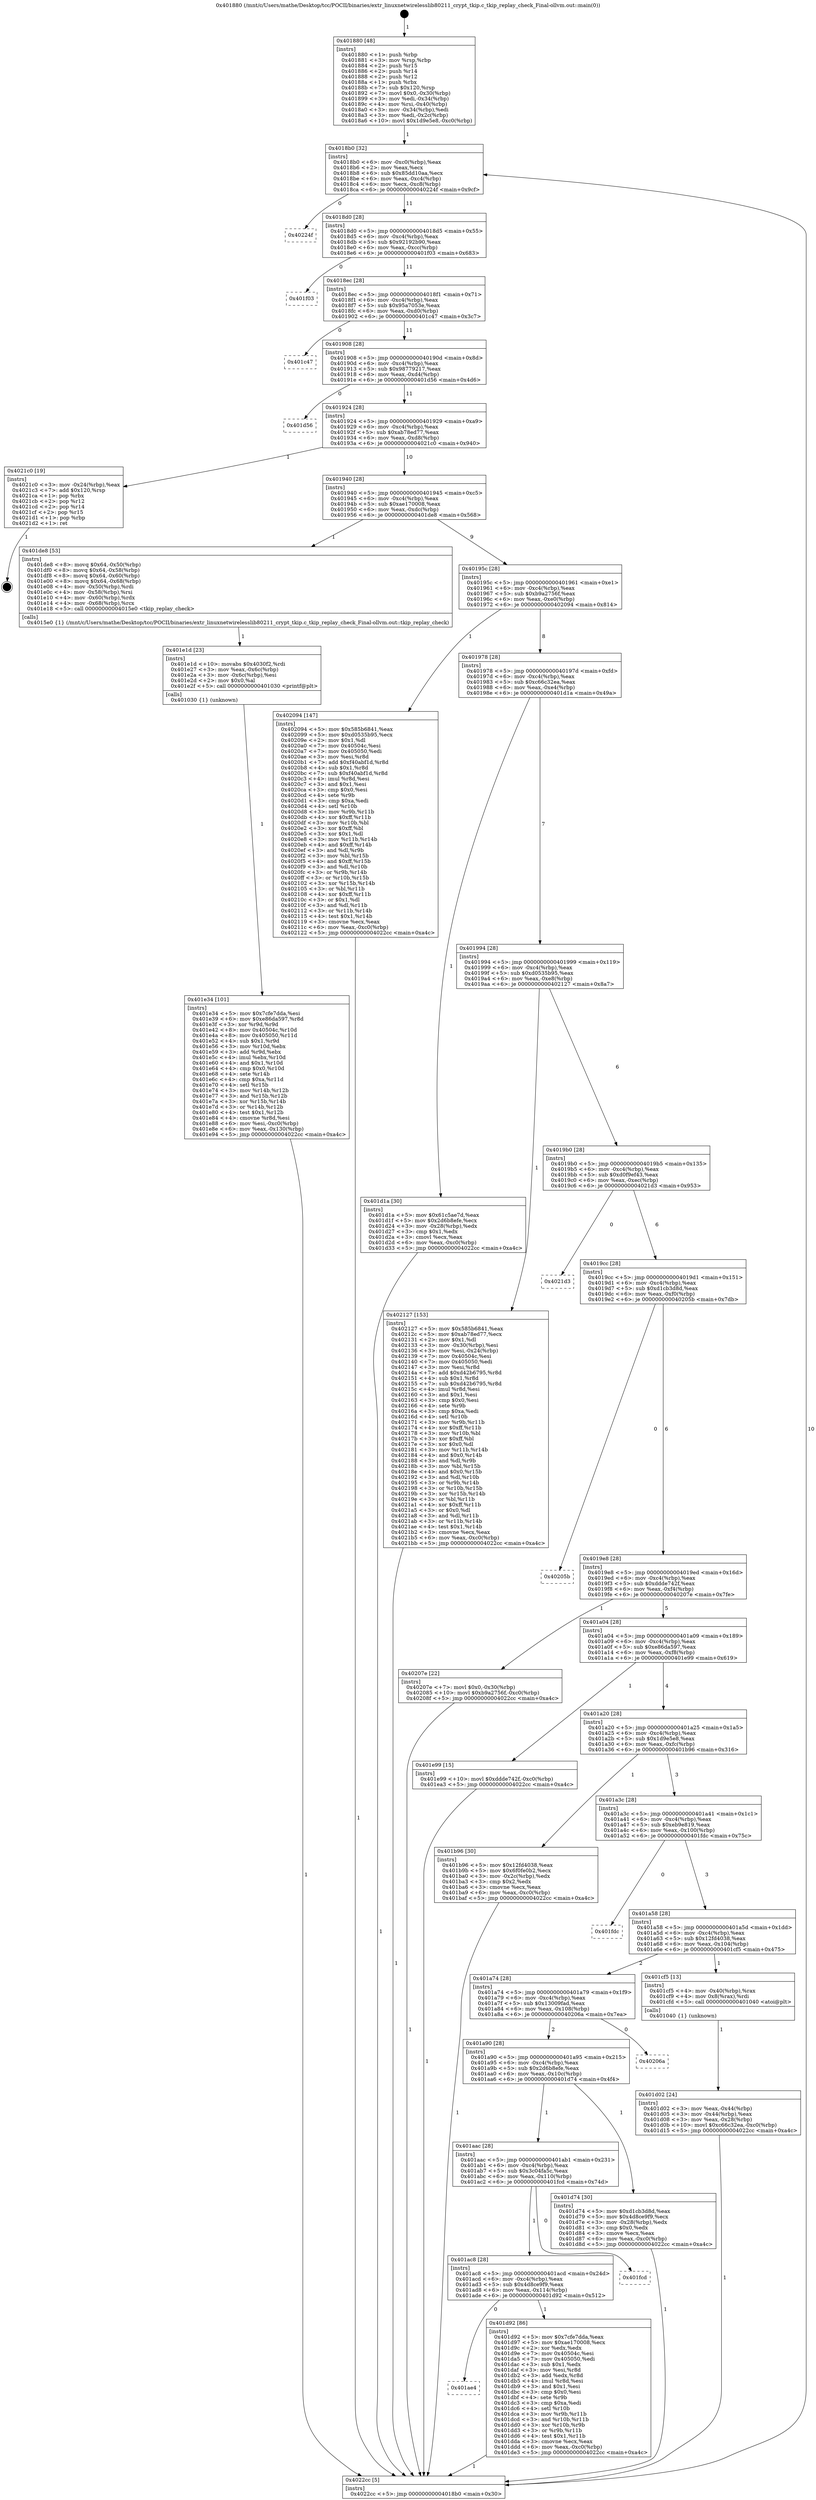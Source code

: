 digraph "0x401880" {
  label = "0x401880 (/mnt/c/Users/mathe/Desktop/tcc/POCII/binaries/extr_linuxnetwirelesslib80211_crypt_tkip.c_tkip_replay_check_Final-ollvm.out::main(0))"
  labelloc = "t"
  node[shape=record]

  Entry [label="",width=0.3,height=0.3,shape=circle,fillcolor=black,style=filled]
  "0x4018b0" [label="{
     0x4018b0 [32]\l
     | [instrs]\l
     &nbsp;&nbsp;0x4018b0 \<+6\>: mov -0xc0(%rbp),%eax\l
     &nbsp;&nbsp;0x4018b6 \<+2\>: mov %eax,%ecx\l
     &nbsp;&nbsp;0x4018b8 \<+6\>: sub $0x85dd10aa,%ecx\l
     &nbsp;&nbsp;0x4018be \<+6\>: mov %eax,-0xc4(%rbp)\l
     &nbsp;&nbsp;0x4018c4 \<+6\>: mov %ecx,-0xc8(%rbp)\l
     &nbsp;&nbsp;0x4018ca \<+6\>: je 000000000040224f \<main+0x9cf\>\l
  }"]
  "0x40224f" [label="{
     0x40224f\l
  }", style=dashed]
  "0x4018d0" [label="{
     0x4018d0 [28]\l
     | [instrs]\l
     &nbsp;&nbsp;0x4018d0 \<+5\>: jmp 00000000004018d5 \<main+0x55\>\l
     &nbsp;&nbsp;0x4018d5 \<+6\>: mov -0xc4(%rbp),%eax\l
     &nbsp;&nbsp;0x4018db \<+5\>: sub $0x92192b90,%eax\l
     &nbsp;&nbsp;0x4018e0 \<+6\>: mov %eax,-0xcc(%rbp)\l
     &nbsp;&nbsp;0x4018e6 \<+6\>: je 0000000000401f03 \<main+0x683\>\l
  }"]
  Exit [label="",width=0.3,height=0.3,shape=circle,fillcolor=black,style=filled,peripheries=2]
  "0x401f03" [label="{
     0x401f03\l
  }", style=dashed]
  "0x4018ec" [label="{
     0x4018ec [28]\l
     | [instrs]\l
     &nbsp;&nbsp;0x4018ec \<+5\>: jmp 00000000004018f1 \<main+0x71\>\l
     &nbsp;&nbsp;0x4018f1 \<+6\>: mov -0xc4(%rbp),%eax\l
     &nbsp;&nbsp;0x4018f7 \<+5\>: sub $0x95a7053e,%eax\l
     &nbsp;&nbsp;0x4018fc \<+6\>: mov %eax,-0xd0(%rbp)\l
     &nbsp;&nbsp;0x401902 \<+6\>: je 0000000000401c47 \<main+0x3c7\>\l
  }"]
  "0x401e34" [label="{
     0x401e34 [101]\l
     | [instrs]\l
     &nbsp;&nbsp;0x401e34 \<+5\>: mov $0x7cfe7dda,%esi\l
     &nbsp;&nbsp;0x401e39 \<+6\>: mov $0xe86da597,%r8d\l
     &nbsp;&nbsp;0x401e3f \<+3\>: xor %r9d,%r9d\l
     &nbsp;&nbsp;0x401e42 \<+8\>: mov 0x40504c,%r10d\l
     &nbsp;&nbsp;0x401e4a \<+8\>: mov 0x405050,%r11d\l
     &nbsp;&nbsp;0x401e52 \<+4\>: sub $0x1,%r9d\l
     &nbsp;&nbsp;0x401e56 \<+3\>: mov %r10d,%ebx\l
     &nbsp;&nbsp;0x401e59 \<+3\>: add %r9d,%ebx\l
     &nbsp;&nbsp;0x401e5c \<+4\>: imul %ebx,%r10d\l
     &nbsp;&nbsp;0x401e60 \<+4\>: and $0x1,%r10d\l
     &nbsp;&nbsp;0x401e64 \<+4\>: cmp $0x0,%r10d\l
     &nbsp;&nbsp;0x401e68 \<+4\>: sete %r14b\l
     &nbsp;&nbsp;0x401e6c \<+4\>: cmp $0xa,%r11d\l
     &nbsp;&nbsp;0x401e70 \<+4\>: setl %r15b\l
     &nbsp;&nbsp;0x401e74 \<+3\>: mov %r14b,%r12b\l
     &nbsp;&nbsp;0x401e77 \<+3\>: and %r15b,%r12b\l
     &nbsp;&nbsp;0x401e7a \<+3\>: xor %r15b,%r14b\l
     &nbsp;&nbsp;0x401e7d \<+3\>: or %r14b,%r12b\l
     &nbsp;&nbsp;0x401e80 \<+4\>: test $0x1,%r12b\l
     &nbsp;&nbsp;0x401e84 \<+4\>: cmovne %r8d,%esi\l
     &nbsp;&nbsp;0x401e88 \<+6\>: mov %esi,-0xc0(%rbp)\l
     &nbsp;&nbsp;0x401e8e \<+6\>: mov %eax,-0x130(%rbp)\l
     &nbsp;&nbsp;0x401e94 \<+5\>: jmp 00000000004022cc \<main+0xa4c\>\l
  }"]
  "0x401c47" [label="{
     0x401c47\l
  }", style=dashed]
  "0x401908" [label="{
     0x401908 [28]\l
     | [instrs]\l
     &nbsp;&nbsp;0x401908 \<+5\>: jmp 000000000040190d \<main+0x8d\>\l
     &nbsp;&nbsp;0x40190d \<+6\>: mov -0xc4(%rbp),%eax\l
     &nbsp;&nbsp;0x401913 \<+5\>: sub $0x98779217,%eax\l
     &nbsp;&nbsp;0x401918 \<+6\>: mov %eax,-0xd4(%rbp)\l
     &nbsp;&nbsp;0x40191e \<+6\>: je 0000000000401d56 \<main+0x4d6\>\l
  }"]
  "0x401e1d" [label="{
     0x401e1d [23]\l
     | [instrs]\l
     &nbsp;&nbsp;0x401e1d \<+10\>: movabs $0x4030f2,%rdi\l
     &nbsp;&nbsp;0x401e27 \<+3\>: mov %eax,-0x6c(%rbp)\l
     &nbsp;&nbsp;0x401e2a \<+3\>: mov -0x6c(%rbp),%esi\l
     &nbsp;&nbsp;0x401e2d \<+2\>: mov $0x0,%al\l
     &nbsp;&nbsp;0x401e2f \<+5\>: call 0000000000401030 \<printf@plt\>\l
     | [calls]\l
     &nbsp;&nbsp;0x401030 \{1\} (unknown)\l
  }"]
  "0x401d56" [label="{
     0x401d56\l
  }", style=dashed]
  "0x401924" [label="{
     0x401924 [28]\l
     | [instrs]\l
     &nbsp;&nbsp;0x401924 \<+5\>: jmp 0000000000401929 \<main+0xa9\>\l
     &nbsp;&nbsp;0x401929 \<+6\>: mov -0xc4(%rbp),%eax\l
     &nbsp;&nbsp;0x40192f \<+5\>: sub $0xab78ed77,%eax\l
     &nbsp;&nbsp;0x401934 \<+6\>: mov %eax,-0xd8(%rbp)\l
     &nbsp;&nbsp;0x40193a \<+6\>: je 00000000004021c0 \<main+0x940\>\l
  }"]
  "0x401ae4" [label="{
     0x401ae4\l
  }", style=dashed]
  "0x4021c0" [label="{
     0x4021c0 [19]\l
     | [instrs]\l
     &nbsp;&nbsp;0x4021c0 \<+3\>: mov -0x24(%rbp),%eax\l
     &nbsp;&nbsp;0x4021c3 \<+7\>: add $0x120,%rsp\l
     &nbsp;&nbsp;0x4021ca \<+1\>: pop %rbx\l
     &nbsp;&nbsp;0x4021cb \<+2\>: pop %r12\l
     &nbsp;&nbsp;0x4021cd \<+2\>: pop %r14\l
     &nbsp;&nbsp;0x4021cf \<+2\>: pop %r15\l
     &nbsp;&nbsp;0x4021d1 \<+1\>: pop %rbp\l
     &nbsp;&nbsp;0x4021d2 \<+1\>: ret\l
  }"]
  "0x401940" [label="{
     0x401940 [28]\l
     | [instrs]\l
     &nbsp;&nbsp;0x401940 \<+5\>: jmp 0000000000401945 \<main+0xc5\>\l
     &nbsp;&nbsp;0x401945 \<+6\>: mov -0xc4(%rbp),%eax\l
     &nbsp;&nbsp;0x40194b \<+5\>: sub $0xae170008,%eax\l
     &nbsp;&nbsp;0x401950 \<+6\>: mov %eax,-0xdc(%rbp)\l
     &nbsp;&nbsp;0x401956 \<+6\>: je 0000000000401de8 \<main+0x568\>\l
  }"]
  "0x401d92" [label="{
     0x401d92 [86]\l
     | [instrs]\l
     &nbsp;&nbsp;0x401d92 \<+5\>: mov $0x7cfe7dda,%eax\l
     &nbsp;&nbsp;0x401d97 \<+5\>: mov $0xae170008,%ecx\l
     &nbsp;&nbsp;0x401d9c \<+2\>: xor %edx,%edx\l
     &nbsp;&nbsp;0x401d9e \<+7\>: mov 0x40504c,%esi\l
     &nbsp;&nbsp;0x401da5 \<+7\>: mov 0x405050,%edi\l
     &nbsp;&nbsp;0x401dac \<+3\>: sub $0x1,%edx\l
     &nbsp;&nbsp;0x401daf \<+3\>: mov %esi,%r8d\l
     &nbsp;&nbsp;0x401db2 \<+3\>: add %edx,%r8d\l
     &nbsp;&nbsp;0x401db5 \<+4\>: imul %r8d,%esi\l
     &nbsp;&nbsp;0x401db9 \<+3\>: and $0x1,%esi\l
     &nbsp;&nbsp;0x401dbc \<+3\>: cmp $0x0,%esi\l
     &nbsp;&nbsp;0x401dbf \<+4\>: sete %r9b\l
     &nbsp;&nbsp;0x401dc3 \<+3\>: cmp $0xa,%edi\l
     &nbsp;&nbsp;0x401dc6 \<+4\>: setl %r10b\l
     &nbsp;&nbsp;0x401dca \<+3\>: mov %r9b,%r11b\l
     &nbsp;&nbsp;0x401dcd \<+3\>: and %r10b,%r11b\l
     &nbsp;&nbsp;0x401dd0 \<+3\>: xor %r10b,%r9b\l
     &nbsp;&nbsp;0x401dd3 \<+3\>: or %r9b,%r11b\l
     &nbsp;&nbsp;0x401dd6 \<+4\>: test $0x1,%r11b\l
     &nbsp;&nbsp;0x401dda \<+3\>: cmovne %ecx,%eax\l
     &nbsp;&nbsp;0x401ddd \<+6\>: mov %eax,-0xc0(%rbp)\l
     &nbsp;&nbsp;0x401de3 \<+5\>: jmp 00000000004022cc \<main+0xa4c\>\l
  }"]
  "0x401de8" [label="{
     0x401de8 [53]\l
     | [instrs]\l
     &nbsp;&nbsp;0x401de8 \<+8\>: movq $0x64,-0x50(%rbp)\l
     &nbsp;&nbsp;0x401df0 \<+8\>: movq $0x64,-0x58(%rbp)\l
     &nbsp;&nbsp;0x401df8 \<+8\>: movq $0x64,-0x60(%rbp)\l
     &nbsp;&nbsp;0x401e00 \<+8\>: movq $0x64,-0x68(%rbp)\l
     &nbsp;&nbsp;0x401e08 \<+4\>: mov -0x50(%rbp),%rdi\l
     &nbsp;&nbsp;0x401e0c \<+4\>: mov -0x58(%rbp),%rsi\l
     &nbsp;&nbsp;0x401e10 \<+4\>: mov -0x60(%rbp),%rdx\l
     &nbsp;&nbsp;0x401e14 \<+4\>: mov -0x68(%rbp),%rcx\l
     &nbsp;&nbsp;0x401e18 \<+5\>: call 00000000004015e0 \<tkip_replay_check\>\l
     | [calls]\l
     &nbsp;&nbsp;0x4015e0 \{1\} (/mnt/c/Users/mathe/Desktop/tcc/POCII/binaries/extr_linuxnetwirelesslib80211_crypt_tkip.c_tkip_replay_check_Final-ollvm.out::tkip_replay_check)\l
  }"]
  "0x40195c" [label="{
     0x40195c [28]\l
     | [instrs]\l
     &nbsp;&nbsp;0x40195c \<+5\>: jmp 0000000000401961 \<main+0xe1\>\l
     &nbsp;&nbsp;0x401961 \<+6\>: mov -0xc4(%rbp),%eax\l
     &nbsp;&nbsp;0x401967 \<+5\>: sub $0xb9a2756f,%eax\l
     &nbsp;&nbsp;0x40196c \<+6\>: mov %eax,-0xe0(%rbp)\l
     &nbsp;&nbsp;0x401972 \<+6\>: je 0000000000402094 \<main+0x814\>\l
  }"]
  "0x401ac8" [label="{
     0x401ac8 [28]\l
     | [instrs]\l
     &nbsp;&nbsp;0x401ac8 \<+5\>: jmp 0000000000401acd \<main+0x24d\>\l
     &nbsp;&nbsp;0x401acd \<+6\>: mov -0xc4(%rbp),%eax\l
     &nbsp;&nbsp;0x401ad3 \<+5\>: sub $0x4d8ce9f9,%eax\l
     &nbsp;&nbsp;0x401ad8 \<+6\>: mov %eax,-0x114(%rbp)\l
     &nbsp;&nbsp;0x401ade \<+6\>: je 0000000000401d92 \<main+0x512\>\l
  }"]
  "0x402094" [label="{
     0x402094 [147]\l
     | [instrs]\l
     &nbsp;&nbsp;0x402094 \<+5\>: mov $0x585b6841,%eax\l
     &nbsp;&nbsp;0x402099 \<+5\>: mov $0xd0535b95,%ecx\l
     &nbsp;&nbsp;0x40209e \<+2\>: mov $0x1,%dl\l
     &nbsp;&nbsp;0x4020a0 \<+7\>: mov 0x40504c,%esi\l
     &nbsp;&nbsp;0x4020a7 \<+7\>: mov 0x405050,%edi\l
     &nbsp;&nbsp;0x4020ae \<+3\>: mov %esi,%r8d\l
     &nbsp;&nbsp;0x4020b1 \<+7\>: add $0xf40abf1d,%r8d\l
     &nbsp;&nbsp;0x4020b8 \<+4\>: sub $0x1,%r8d\l
     &nbsp;&nbsp;0x4020bc \<+7\>: sub $0xf40abf1d,%r8d\l
     &nbsp;&nbsp;0x4020c3 \<+4\>: imul %r8d,%esi\l
     &nbsp;&nbsp;0x4020c7 \<+3\>: and $0x1,%esi\l
     &nbsp;&nbsp;0x4020ca \<+3\>: cmp $0x0,%esi\l
     &nbsp;&nbsp;0x4020cd \<+4\>: sete %r9b\l
     &nbsp;&nbsp;0x4020d1 \<+3\>: cmp $0xa,%edi\l
     &nbsp;&nbsp;0x4020d4 \<+4\>: setl %r10b\l
     &nbsp;&nbsp;0x4020d8 \<+3\>: mov %r9b,%r11b\l
     &nbsp;&nbsp;0x4020db \<+4\>: xor $0xff,%r11b\l
     &nbsp;&nbsp;0x4020df \<+3\>: mov %r10b,%bl\l
     &nbsp;&nbsp;0x4020e2 \<+3\>: xor $0xff,%bl\l
     &nbsp;&nbsp;0x4020e5 \<+3\>: xor $0x1,%dl\l
     &nbsp;&nbsp;0x4020e8 \<+3\>: mov %r11b,%r14b\l
     &nbsp;&nbsp;0x4020eb \<+4\>: and $0xff,%r14b\l
     &nbsp;&nbsp;0x4020ef \<+3\>: and %dl,%r9b\l
     &nbsp;&nbsp;0x4020f2 \<+3\>: mov %bl,%r15b\l
     &nbsp;&nbsp;0x4020f5 \<+4\>: and $0xff,%r15b\l
     &nbsp;&nbsp;0x4020f9 \<+3\>: and %dl,%r10b\l
     &nbsp;&nbsp;0x4020fc \<+3\>: or %r9b,%r14b\l
     &nbsp;&nbsp;0x4020ff \<+3\>: or %r10b,%r15b\l
     &nbsp;&nbsp;0x402102 \<+3\>: xor %r15b,%r14b\l
     &nbsp;&nbsp;0x402105 \<+3\>: or %bl,%r11b\l
     &nbsp;&nbsp;0x402108 \<+4\>: xor $0xff,%r11b\l
     &nbsp;&nbsp;0x40210c \<+3\>: or $0x1,%dl\l
     &nbsp;&nbsp;0x40210f \<+3\>: and %dl,%r11b\l
     &nbsp;&nbsp;0x402112 \<+3\>: or %r11b,%r14b\l
     &nbsp;&nbsp;0x402115 \<+4\>: test $0x1,%r14b\l
     &nbsp;&nbsp;0x402119 \<+3\>: cmovne %ecx,%eax\l
     &nbsp;&nbsp;0x40211c \<+6\>: mov %eax,-0xc0(%rbp)\l
     &nbsp;&nbsp;0x402122 \<+5\>: jmp 00000000004022cc \<main+0xa4c\>\l
  }"]
  "0x401978" [label="{
     0x401978 [28]\l
     | [instrs]\l
     &nbsp;&nbsp;0x401978 \<+5\>: jmp 000000000040197d \<main+0xfd\>\l
     &nbsp;&nbsp;0x40197d \<+6\>: mov -0xc4(%rbp),%eax\l
     &nbsp;&nbsp;0x401983 \<+5\>: sub $0xc66c32ea,%eax\l
     &nbsp;&nbsp;0x401988 \<+6\>: mov %eax,-0xe4(%rbp)\l
     &nbsp;&nbsp;0x40198e \<+6\>: je 0000000000401d1a \<main+0x49a\>\l
  }"]
  "0x401fcd" [label="{
     0x401fcd\l
  }", style=dashed]
  "0x401d1a" [label="{
     0x401d1a [30]\l
     | [instrs]\l
     &nbsp;&nbsp;0x401d1a \<+5\>: mov $0x61c5ae7d,%eax\l
     &nbsp;&nbsp;0x401d1f \<+5\>: mov $0x2d6b8efe,%ecx\l
     &nbsp;&nbsp;0x401d24 \<+3\>: mov -0x28(%rbp),%edx\l
     &nbsp;&nbsp;0x401d27 \<+3\>: cmp $0x1,%edx\l
     &nbsp;&nbsp;0x401d2a \<+3\>: cmovl %ecx,%eax\l
     &nbsp;&nbsp;0x401d2d \<+6\>: mov %eax,-0xc0(%rbp)\l
     &nbsp;&nbsp;0x401d33 \<+5\>: jmp 00000000004022cc \<main+0xa4c\>\l
  }"]
  "0x401994" [label="{
     0x401994 [28]\l
     | [instrs]\l
     &nbsp;&nbsp;0x401994 \<+5\>: jmp 0000000000401999 \<main+0x119\>\l
     &nbsp;&nbsp;0x401999 \<+6\>: mov -0xc4(%rbp),%eax\l
     &nbsp;&nbsp;0x40199f \<+5\>: sub $0xd0535b95,%eax\l
     &nbsp;&nbsp;0x4019a4 \<+6\>: mov %eax,-0xe8(%rbp)\l
     &nbsp;&nbsp;0x4019aa \<+6\>: je 0000000000402127 \<main+0x8a7\>\l
  }"]
  "0x401aac" [label="{
     0x401aac [28]\l
     | [instrs]\l
     &nbsp;&nbsp;0x401aac \<+5\>: jmp 0000000000401ab1 \<main+0x231\>\l
     &nbsp;&nbsp;0x401ab1 \<+6\>: mov -0xc4(%rbp),%eax\l
     &nbsp;&nbsp;0x401ab7 \<+5\>: sub $0x3c04fa5c,%eax\l
     &nbsp;&nbsp;0x401abc \<+6\>: mov %eax,-0x110(%rbp)\l
     &nbsp;&nbsp;0x401ac2 \<+6\>: je 0000000000401fcd \<main+0x74d\>\l
  }"]
  "0x402127" [label="{
     0x402127 [153]\l
     | [instrs]\l
     &nbsp;&nbsp;0x402127 \<+5\>: mov $0x585b6841,%eax\l
     &nbsp;&nbsp;0x40212c \<+5\>: mov $0xab78ed77,%ecx\l
     &nbsp;&nbsp;0x402131 \<+2\>: mov $0x1,%dl\l
     &nbsp;&nbsp;0x402133 \<+3\>: mov -0x30(%rbp),%esi\l
     &nbsp;&nbsp;0x402136 \<+3\>: mov %esi,-0x24(%rbp)\l
     &nbsp;&nbsp;0x402139 \<+7\>: mov 0x40504c,%esi\l
     &nbsp;&nbsp;0x402140 \<+7\>: mov 0x405050,%edi\l
     &nbsp;&nbsp;0x402147 \<+3\>: mov %esi,%r8d\l
     &nbsp;&nbsp;0x40214a \<+7\>: add $0xd42b6795,%r8d\l
     &nbsp;&nbsp;0x402151 \<+4\>: sub $0x1,%r8d\l
     &nbsp;&nbsp;0x402155 \<+7\>: sub $0xd42b6795,%r8d\l
     &nbsp;&nbsp;0x40215c \<+4\>: imul %r8d,%esi\l
     &nbsp;&nbsp;0x402160 \<+3\>: and $0x1,%esi\l
     &nbsp;&nbsp;0x402163 \<+3\>: cmp $0x0,%esi\l
     &nbsp;&nbsp;0x402166 \<+4\>: sete %r9b\l
     &nbsp;&nbsp;0x40216a \<+3\>: cmp $0xa,%edi\l
     &nbsp;&nbsp;0x40216d \<+4\>: setl %r10b\l
     &nbsp;&nbsp;0x402171 \<+3\>: mov %r9b,%r11b\l
     &nbsp;&nbsp;0x402174 \<+4\>: xor $0xff,%r11b\l
     &nbsp;&nbsp;0x402178 \<+3\>: mov %r10b,%bl\l
     &nbsp;&nbsp;0x40217b \<+3\>: xor $0xff,%bl\l
     &nbsp;&nbsp;0x40217e \<+3\>: xor $0x0,%dl\l
     &nbsp;&nbsp;0x402181 \<+3\>: mov %r11b,%r14b\l
     &nbsp;&nbsp;0x402184 \<+4\>: and $0x0,%r14b\l
     &nbsp;&nbsp;0x402188 \<+3\>: and %dl,%r9b\l
     &nbsp;&nbsp;0x40218b \<+3\>: mov %bl,%r15b\l
     &nbsp;&nbsp;0x40218e \<+4\>: and $0x0,%r15b\l
     &nbsp;&nbsp;0x402192 \<+3\>: and %dl,%r10b\l
     &nbsp;&nbsp;0x402195 \<+3\>: or %r9b,%r14b\l
     &nbsp;&nbsp;0x402198 \<+3\>: or %r10b,%r15b\l
     &nbsp;&nbsp;0x40219b \<+3\>: xor %r15b,%r14b\l
     &nbsp;&nbsp;0x40219e \<+3\>: or %bl,%r11b\l
     &nbsp;&nbsp;0x4021a1 \<+4\>: xor $0xff,%r11b\l
     &nbsp;&nbsp;0x4021a5 \<+3\>: or $0x0,%dl\l
     &nbsp;&nbsp;0x4021a8 \<+3\>: and %dl,%r11b\l
     &nbsp;&nbsp;0x4021ab \<+3\>: or %r11b,%r14b\l
     &nbsp;&nbsp;0x4021ae \<+4\>: test $0x1,%r14b\l
     &nbsp;&nbsp;0x4021b2 \<+3\>: cmovne %ecx,%eax\l
     &nbsp;&nbsp;0x4021b5 \<+6\>: mov %eax,-0xc0(%rbp)\l
     &nbsp;&nbsp;0x4021bb \<+5\>: jmp 00000000004022cc \<main+0xa4c\>\l
  }"]
  "0x4019b0" [label="{
     0x4019b0 [28]\l
     | [instrs]\l
     &nbsp;&nbsp;0x4019b0 \<+5\>: jmp 00000000004019b5 \<main+0x135\>\l
     &nbsp;&nbsp;0x4019b5 \<+6\>: mov -0xc4(%rbp),%eax\l
     &nbsp;&nbsp;0x4019bb \<+5\>: sub $0xd0f9ef43,%eax\l
     &nbsp;&nbsp;0x4019c0 \<+6\>: mov %eax,-0xec(%rbp)\l
     &nbsp;&nbsp;0x4019c6 \<+6\>: je 00000000004021d3 \<main+0x953\>\l
  }"]
  "0x401d74" [label="{
     0x401d74 [30]\l
     | [instrs]\l
     &nbsp;&nbsp;0x401d74 \<+5\>: mov $0xd1cb3d8d,%eax\l
     &nbsp;&nbsp;0x401d79 \<+5\>: mov $0x4d8ce9f9,%ecx\l
     &nbsp;&nbsp;0x401d7e \<+3\>: mov -0x28(%rbp),%edx\l
     &nbsp;&nbsp;0x401d81 \<+3\>: cmp $0x0,%edx\l
     &nbsp;&nbsp;0x401d84 \<+3\>: cmove %ecx,%eax\l
     &nbsp;&nbsp;0x401d87 \<+6\>: mov %eax,-0xc0(%rbp)\l
     &nbsp;&nbsp;0x401d8d \<+5\>: jmp 00000000004022cc \<main+0xa4c\>\l
  }"]
  "0x4021d3" [label="{
     0x4021d3\l
  }", style=dashed]
  "0x4019cc" [label="{
     0x4019cc [28]\l
     | [instrs]\l
     &nbsp;&nbsp;0x4019cc \<+5\>: jmp 00000000004019d1 \<main+0x151\>\l
     &nbsp;&nbsp;0x4019d1 \<+6\>: mov -0xc4(%rbp),%eax\l
     &nbsp;&nbsp;0x4019d7 \<+5\>: sub $0xd1cb3d8d,%eax\l
     &nbsp;&nbsp;0x4019dc \<+6\>: mov %eax,-0xf0(%rbp)\l
     &nbsp;&nbsp;0x4019e2 \<+6\>: je 000000000040205b \<main+0x7db\>\l
  }"]
  "0x401a90" [label="{
     0x401a90 [28]\l
     | [instrs]\l
     &nbsp;&nbsp;0x401a90 \<+5\>: jmp 0000000000401a95 \<main+0x215\>\l
     &nbsp;&nbsp;0x401a95 \<+6\>: mov -0xc4(%rbp),%eax\l
     &nbsp;&nbsp;0x401a9b \<+5\>: sub $0x2d6b8efe,%eax\l
     &nbsp;&nbsp;0x401aa0 \<+6\>: mov %eax,-0x10c(%rbp)\l
     &nbsp;&nbsp;0x401aa6 \<+6\>: je 0000000000401d74 \<main+0x4f4\>\l
  }"]
  "0x40205b" [label="{
     0x40205b\l
  }", style=dashed]
  "0x4019e8" [label="{
     0x4019e8 [28]\l
     | [instrs]\l
     &nbsp;&nbsp;0x4019e8 \<+5\>: jmp 00000000004019ed \<main+0x16d\>\l
     &nbsp;&nbsp;0x4019ed \<+6\>: mov -0xc4(%rbp),%eax\l
     &nbsp;&nbsp;0x4019f3 \<+5\>: sub $0xddde742f,%eax\l
     &nbsp;&nbsp;0x4019f8 \<+6\>: mov %eax,-0xf4(%rbp)\l
     &nbsp;&nbsp;0x4019fe \<+6\>: je 000000000040207e \<main+0x7fe\>\l
  }"]
  "0x40206a" [label="{
     0x40206a\l
  }", style=dashed]
  "0x40207e" [label="{
     0x40207e [22]\l
     | [instrs]\l
     &nbsp;&nbsp;0x40207e \<+7\>: movl $0x0,-0x30(%rbp)\l
     &nbsp;&nbsp;0x402085 \<+10\>: movl $0xb9a2756f,-0xc0(%rbp)\l
     &nbsp;&nbsp;0x40208f \<+5\>: jmp 00000000004022cc \<main+0xa4c\>\l
  }"]
  "0x401a04" [label="{
     0x401a04 [28]\l
     | [instrs]\l
     &nbsp;&nbsp;0x401a04 \<+5\>: jmp 0000000000401a09 \<main+0x189\>\l
     &nbsp;&nbsp;0x401a09 \<+6\>: mov -0xc4(%rbp),%eax\l
     &nbsp;&nbsp;0x401a0f \<+5\>: sub $0xe86da597,%eax\l
     &nbsp;&nbsp;0x401a14 \<+6\>: mov %eax,-0xf8(%rbp)\l
     &nbsp;&nbsp;0x401a1a \<+6\>: je 0000000000401e99 \<main+0x619\>\l
  }"]
  "0x401d02" [label="{
     0x401d02 [24]\l
     | [instrs]\l
     &nbsp;&nbsp;0x401d02 \<+3\>: mov %eax,-0x44(%rbp)\l
     &nbsp;&nbsp;0x401d05 \<+3\>: mov -0x44(%rbp),%eax\l
     &nbsp;&nbsp;0x401d08 \<+3\>: mov %eax,-0x28(%rbp)\l
     &nbsp;&nbsp;0x401d0b \<+10\>: movl $0xc66c32ea,-0xc0(%rbp)\l
     &nbsp;&nbsp;0x401d15 \<+5\>: jmp 00000000004022cc \<main+0xa4c\>\l
  }"]
  "0x401e99" [label="{
     0x401e99 [15]\l
     | [instrs]\l
     &nbsp;&nbsp;0x401e99 \<+10\>: movl $0xddde742f,-0xc0(%rbp)\l
     &nbsp;&nbsp;0x401ea3 \<+5\>: jmp 00000000004022cc \<main+0xa4c\>\l
  }"]
  "0x401a20" [label="{
     0x401a20 [28]\l
     | [instrs]\l
     &nbsp;&nbsp;0x401a20 \<+5\>: jmp 0000000000401a25 \<main+0x1a5\>\l
     &nbsp;&nbsp;0x401a25 \<+6\>: mov -0xc4(%rbp),%eax\l
     &nbsp;&nbsp;0x401a2b \<+5\>: sub $0x1d9e5e8,%eax\l
     &nbsp;&nbsp;0x401a30 \<+6\>: mov %eax,-0xfc(%rbp)\l
     &nbsp;&nbsp;0x401a36 \<+6\>: je 0000000000401b96 \<main+0x316\>\l
  }"]
  "0x401a74" [label="{
     0x401a74 [28]\l
     | [instrs]\l
     &nbsp;&nbsp;0x401a74 \<+5\>: jmp 0000000000401a79 \<main+0x1f9\>\l
     &nbsp;&nbsp;0x401a79 \<+6\>: mov -0xc4(%rbp),%eax\l
     &nbsp;&nbsp;0x401a7f \<+5\>: sub $0x13009fad,%eax\l
     &nbsp;&nbsp;0x401a84 \<+6\>: mov %eax,-0x108(%rbp)\l
     &nbsp;&nbsp;0x401a8a \<+6\>: je 000000000040206a \<main+0x7ea\>\l
  }"]
  "0x401b96" [label="{
     0x401b96 [30]\l
     | [instrs]\l
     &nbsp;&nbsp;0x401b96 \<+5\>: mov $0x12fd4038,%eax\l
     &nbsp;&nbsp;0x401b9b \<+5\>: mov $0x6f0fe0b2,%ecx\l
     &nbsp;&nbsp;0x401ba0 \<+3\>: mov -0x2c(%rbp),%edx\l
     &nbsp;&nbsp;0x401ba3 \<+3\>: cmp $0x2,%edx\l
     &nbsp;&nbsp;0x401ba6 \<+3\>: cmovne %ecx,%eax\l
     &nbsp;&nbsp;0x401ba9 \<+6\>: mov %eax,-0xc0(%rbp)\l
     &nbsp;&nbsp;0x401baf \<+5\>: jmp 00000000004022cc \<main+0xa4c\>\l
  }"]
  "0x401a3c" [label="{
     0x401a3c [28]\l
     | [instrs]\l
     &nbsp;&nbsp;0x401a3c \<+5\>: jmp 0000000000401a41 \<main+0x1c1\>\l
     &nbsp;&nbsp;0x401a41 \<+6\>: mov -0xc4(%rbp),%eax\l
     &nbsp;&nbsp;0x401a47 \<+5\>: sub $0xeb9e819,%eax\l
     &nbsp;&nbsp;0x401a4c \<+6\>: mov %eax,-0x100(%rbp)\l
     &nbsp;&nbsp;0x401a52 \<+6\>: je 0000000000401fdc \<main+0x75c\>\l
  }"]
  "0x4022cc" [label="{
     0x4022cc [5]\l
     | [instrs]\l
     &nbsp;&nbsp;0x4022cc \<+5\>: jmp 00000000004018b0 \<main+0x30\>\l
  }"]
  "0x401880" [label="{
     0x401880 [48]\l
     | [instrs]\l
     &nbsp;&nbsp;0x401880 \<+1\>: push %rbp\l
     &nbsp;&nbsp;0x401881 \<+3\>: mov %rsp,%rbp\l
     &nbsp;&nbsp;0x401884 \<+2\>: push %r15\l
     &nbsp;&nbsp;0x401886 \<+2\>: push %r14\l
     &nbsp;&nbsp;0x401888 \<+2\>: push %r12\l
     &nbsp;&nbsp;0x40188a \<+1\>: push %rbx\l
     &nbsp;&nbsp;0x40188b \<+7\>: sub $0x120,%rsp\l
     &nbsp;&nbsp;0x401892 \<+7\>: movl $0x0,-0x30(%rbp)\l
     &nbsp;&nbsp;0x401899 \<+3\>: mov %edi,-0x34(%rbp)\l
     &nbsp;&nbsp;0x40189c \<+4\>: mov %rsi,-0x40(%rbp)\l
     &nbsp;&nbsp;0x4018a0 \<+3\>: mov -0x34(%rbp),%edi\l
     &nbsp;&nbsp;0x4018a3 \<+3\>: mov %edi,-0x2c(%rbp)\l
     &nbsp;&nbsp;0x4018a6 \<+10\>: movl $0x1d9e5e8,-0xc0(%rbp)\l
  }"]
  "0x401cf5" [label="{
     0x401cf5 [13]\l
     | [instrs]\l
     &nbsp;&nbsp;0x401cf5 \<+4\>: mov -0x40(%rbp),%rax\l
     &nbsp;&nbsp;0x401cf9 \<+4\>: mov 0x8(%rax),%rdi\l
     &nbsp;&nbsp;0x401cfd \<+5\>: call 0000000000401040 \<atoi@plt\>\l
     | [calls]\l
     &nbsp;&nbsp;0x401040 \{1\} (unknown)\l
  }"]
  "0x401fdc" [label="{
     0x401fdc\l
  }", style=dashed]
  "0x401a58" [label="{
     0x401a58 [28]\l
     | [instrs]\l
     &nbsp;&nbsp;0x401a58 \<+5\>: jmp 0000000000401a5d \<main+0x1dd\>\l
     &nbsp;&nbsp;0x401a5d \<+6\>: mov -0xc4(%rbp),%eax\l
     &nbsp;&nbsp;0x401a63 \<+5\>: sub $0x12fd4038,%eax\l
     &nbsp;&nbsp;0x401a68 \<+6\>: mov %eax,-0x104(%rbp)\l
     &nbsp;&nbsp;0x401a6e \<+6\>: je 0000000000401cf5 \<main+0x475\>\l
  }"]
  Entry -> "0x401880" [label=" 1"]
  "0x4018b0" -> "0x40224f" [label=" 0"]
  "0x4018b0" -> "0x4018d0" [label=" 11"]
  "0x4021c0" -> Exit [label=" 1"]
  "0x4018d0" -> "0x401f03" [label=" 0"]
  "0x4018d0" -> "0x4018ec" [label=" 11"]
  "0x402127" -> "0x4022cc" [label=" 1"]
  "0x4018ec" -> "0x401c47" [label=" 0"]
  "0x4018ec" -> "0x401908" [label=" 11"]
  "0x402094" -> "0x4022cc" [label=" 1"]
  "0x401908" -> "0x401d56" [label=" 0"]
  "0x401908" -> "0x401924" [label=" 11"]
  "0x40207e" -> "0x4022cc" [label=" 1"]
  "0x401924" -> "0x4021c0" [label=" 1"]
  "0x401924" -> "0x401940" [label=" 10"]
  "0x401e99" -> "0x4022cc" [label=" 1"]
  "0x401940" -> "0x401de8" [label=" 1"]
  "0x401940" -> "0x40195c" [label=" 9"]
  "0x401e34" -> "0x4022cc" [label=" 1"]
  "0x40195c" -> "0x402094" [label=" 1"]
  "0x40195c" -> "0x401978" [label=" 8"]
  "0x401de8" -> "0x401e1d" [label=" 1"]
  "0x401978" -> "0x401d1a" [label=" 1"]
  "0x401978" -> "0x401994" [label=" 7"]
  "0x401d92" -> "0x4022cc" [label=" 1"]
  "0x401994" -> "0x402127" [label=" 1"]
  "0x401994" -> "0x4019b0" [label=" 6"]
  "0x401ac8" -> "0x401d92" [label=" 1"]
  "0x4019b0" -> "0x4021d3" [label=" 0"]
  "0x4019b0" -> "0x4019cc" [label=" 6"]
  "0x401e1d" -> "0x401e34" [label=" 1"]
  "0x4019cc" -> "0x40205b" [label=" 0"]
  "0x4019cc" -> "0x4019e8" [label=" 6"]
  "0x401aac" -> "0x401fcd" [label=" 0"]
  "0x4019e8" -> "0x40207e" [label=" 1"]
  "0x4019e8" -> "0x401a04" [label=" 5"]
  "0x401ac8" -> "0x401ae4" [label=" 0"]
  "0x401a04" -> "0x401e99" [label=" 1"]
  "0x401a04" -> "0x401a20" [label=" 4"]
  "0x401a90" -> "0x401aac" [label=" 1"]
  "0x401a20" -> "0x401b96" [label=" 1"]
  "0x401a20" -> "0x401a3c" [label=" 3"]
  "0x401b96" -> "0x4022cc" [label=" 1"]
  "0x401880" -> "0x4018b0" [label=" 1"]
  "0x4022cc" -> "0x4018b0" [label=" 10"]
  "0x401a90" -> "0x401d74" [label=" 1"]
  "0x401a3c" -> "0x401fdc" [label=" 0"]
  "0x401a3c" -> "0x401a58" [label=" 3"]
  "0x401aac" -> "0x401ac8" [label=" 1"]
  "0x401a58" -> "0x401cf5" [label=" 1"]
  "0x401a58" -> "0x401a74" [label=" 2"]
  "0x401cf5" -> "0x401d02" [label=" 1"]
  "0x401d02" -> "0x4022cc" [label=" 1"]
  "0x401d1a" -> "0x4022cc" [label=" 1"]
  "0x401d74" -> "0x4022cc" [label=" 1"]
  "0x401a74" -> "0x40206a" [label=" 0"]
  "0x401a74" -> "0x401a90" [label=" 2"]
}
